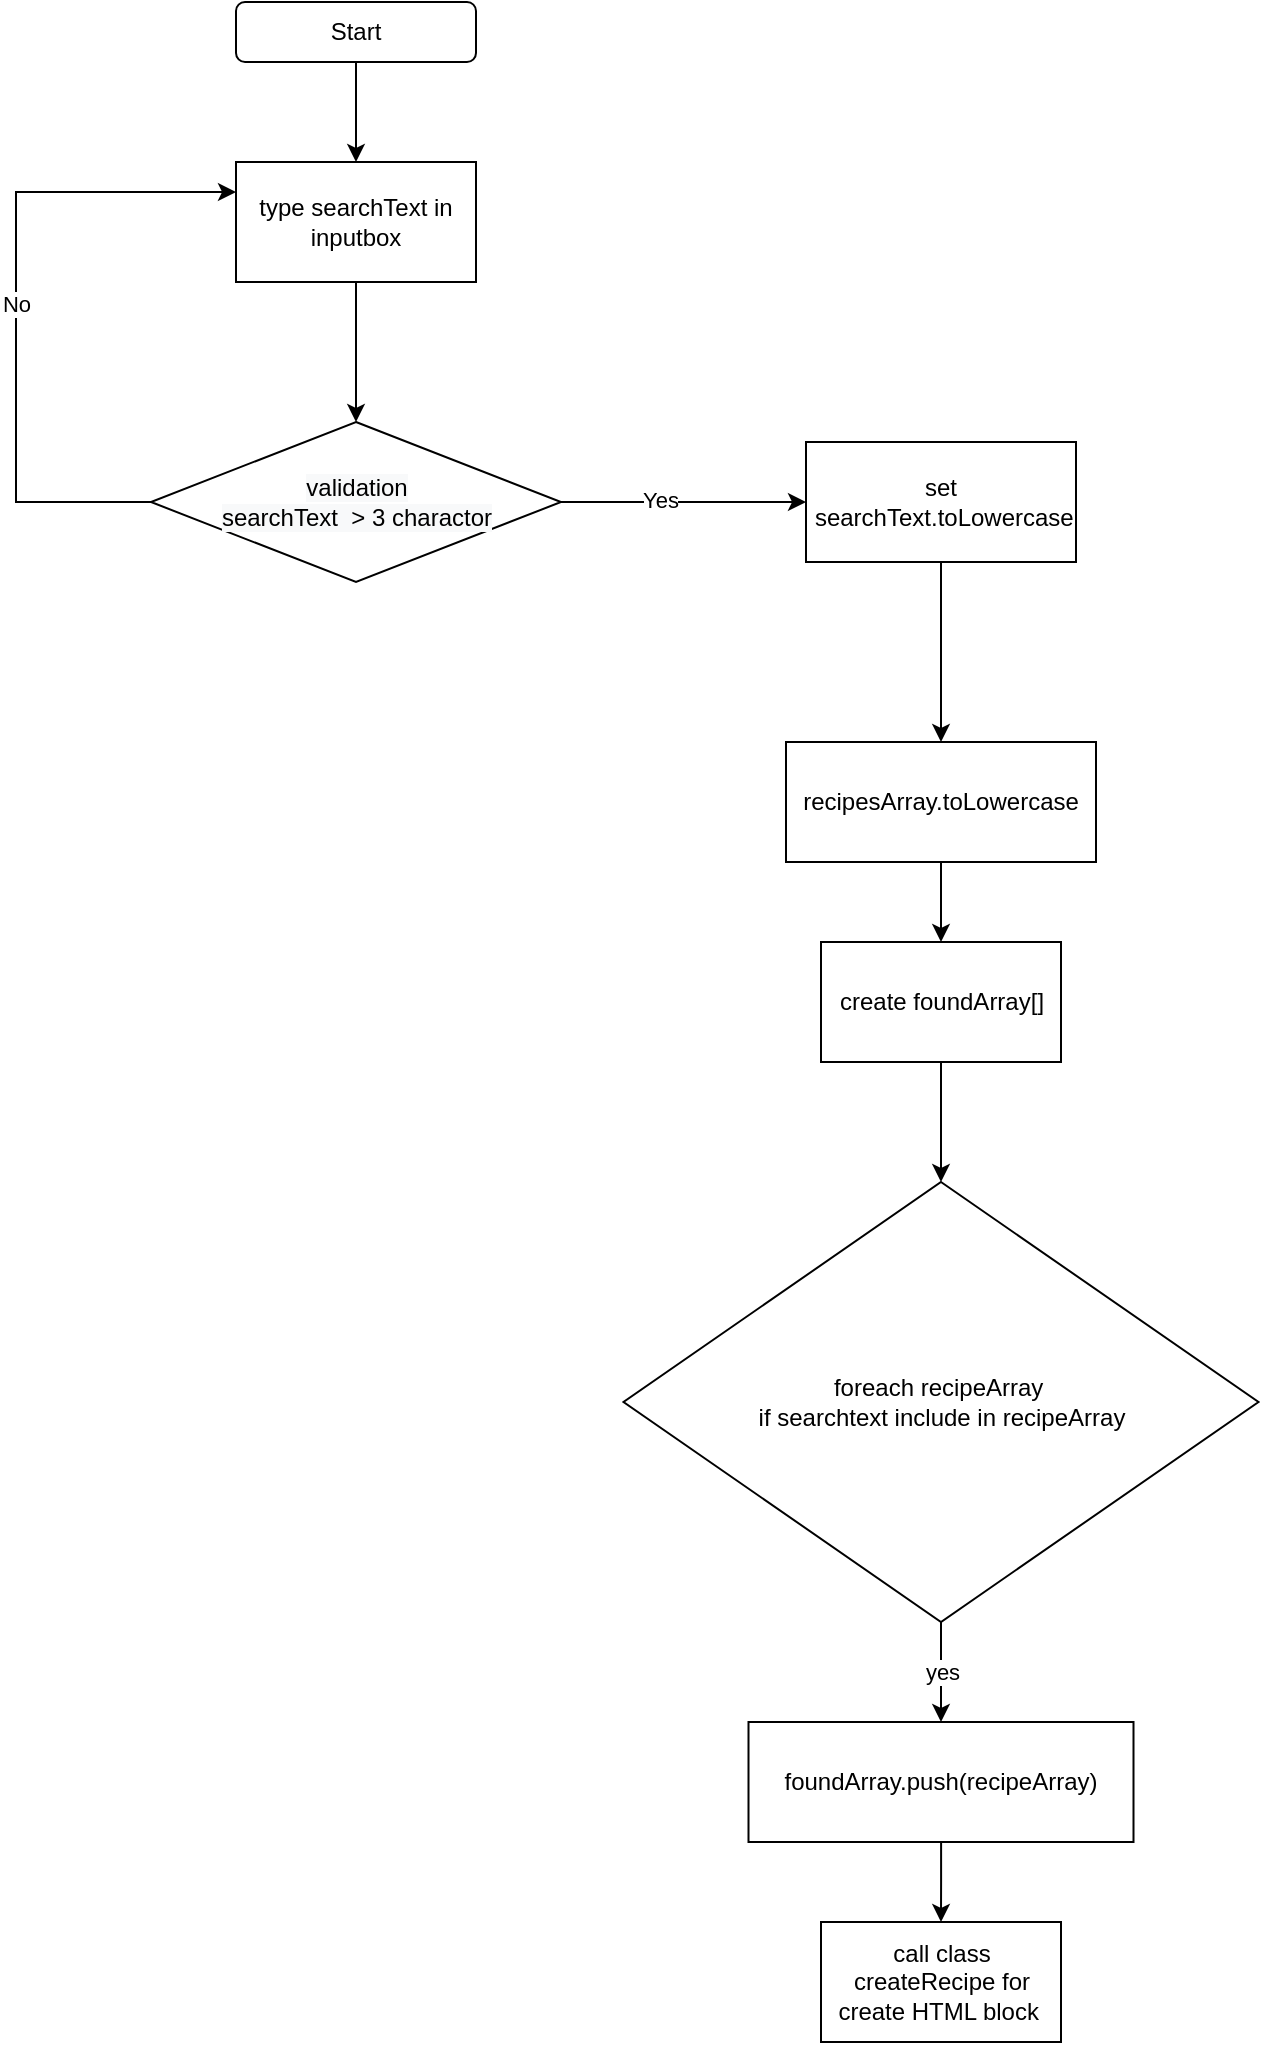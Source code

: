 <mxfile version="15.8.3" type="device"><diagram id="QvSIoyLavAdgsMwOjaQM" name="Page-1"><mxGraphModel dx="1991" dy="762" grid="1" gridSize="10" guides="1" tooltips="1" connect="1" arrows="1" fold="1" page="1" pageScale="1" pageWidth="827" pageHeight="1169" math="0" shadow="0"><root><mxCell id="0"/><mxCell id="1" parent="0"/><mxCell id="ATR0_-sKv2_euPzNMutx-3" value="" style="edgeStyle=orthogonalEdgeStyle;rounded=0;orthogonalLoop=1;jettySize=auto;html=1;" edge="1" parent="1" source="ATR0_-sKv2_euPzNMutx-1" target="ATR0_-sKv2_euPzNMutx-2"><mxGeometry relative="1" as="geometry"/></mxCell><mxCell id="ATR0_-sKv2_euPzNMutx-1" value="Start" style="rounded=1;whiteSpace=wrap;html=1;" vertex="1" parent="1"><mxGeometry x="110" y="40" width="120" height="30" as="geometry"/></mxCell><mxCell id="ATR0_-sKv2_euPzNMutx-5" value="" style="edgeStyle=orthogonalEdgeStyle;rounded=0;orthogonalLoop=1;jettySize=auto;html=1;entryX=0.5;entryY=0;entryDx=0;entryDy=0;" edge="1" parent="1" source="ATR0_-sKv2_euPzNMutx-2" target="ATR0_-sKv2_euPzNMutx-6"><mxGeometry relative="1" as="geometry"><mxPoint x="160" y="220" as="targetPoint"/></mxGeometry></mxCell><mxCell id="ATR0_-sKv2_euPzNMutx-2" value="type searchText in inputbox" style="rounded=0;whiteSpace=wrap;html=1;" vertex="1" parent="1"><mxGeometry x="110" y="120" width="120" height="60" as="geometry"/></mxCell><mxCell id="ATR0_-sKv2_euPzNMutx-8" value="" style="edgeStyle=orthogonalEdgeStyle;rounded=0;orthogonalLoop=1;jettySize=auto;html=1;" edge="1" parent="1" source="ATR0_-sKv2_euPzNMutx-6" target="ATR0_-sKv2_euPzNMutx-7"><mxGeometry relative="1" as="geometry"/></mxCell><mxCell id="ATR0_-sKv2_euPzNMutx-12" value="Yes" style="edgeLabel;html=1;align=center;verticalAlign=middle;resizable=0;points=[];" vertex="1" connectable="0" parent="ATR0_-sKv2_euPzNMutx-8"><mxGeometry x="-0.202" y="1" relative="1" as="geometry"><mxPoint as="offset"/></mxGeometry></mxCell><mxCell id="ATR0_-sKv2_euPzNMutx-11" value="No" style="edgeStyle=orthogonalEdgeStyle;rounded=0;orthogonalLoop=1;jettySize=auto;html=1;entryX=0;entryY=0.25;entryDx=0;entryDy=0;" edge="1" parent="1" source="ATR0_-sKv2_euPzNMutx-6" target="ATR0_-sKv2_euPzNMutx-2"><mxGeometry relative="1" as="geometry"><mxPoint x="-12.5" y="290" as="targetPoint"/><Array as="points"><mxPoint y="290"/><mxPoint y="135"/></Array></mxGeometry></mxCell><mxCell id="ATR0_-sKv2_euPzNMutx-6" value="&lt;span style=&quot;color: rgb(0 , 0 , 0) ; font-family: &amp;#34;helvetica&amp;#34; ; font-size: 12px ; font-style: normal ; font-weight: 400 ; letter-spacing: normal ; text-align: center ; text-indent: 0px ; text-transform: none ; word-spacing: 0px ; background-color: rgb(248 , 249 , 250) ; display: inline ; float: none&quot;&gt;validation&lt;/span&gt;&lt;br style=&quot;color: rgb(0 , 0 , 0) ; font-family: &amp;#34;helvetica&amp;#34; ; font-size: 12px ; font-style: normal ; font-weight: 400 ; letter-spacing: normal ; text-align: center ; text-indent: 0px ; text-transform: none ; word-spacing: 0px ; background-color: rgb(248 , 249 , 250)&quot;&gt;&lt;span style=&quot;color: rgb(0 , 0 , 0) ; font-family: &amp;#34;helvetica&amp;#34; ; font-size: 12px ; font-style: normal ; font-weight: 400 ; letter-spacing: normal ; text-align: center ; text-indent: 0px ; text-transform: none ; word-spacing: 0px ; background-color: rgb(248 , 249 , 250) ; display: inline ; float: none&quot;&gt;searchText&amp;nbsp; &amp;gt; 3 charactor&lt;/span&gt;" style="rhombus;whiteSpace=wrap;html=1;" vertex="1" parent="1"><mxGeometry x="67.5" y="250" width="205" height="80" as="geometry"/></mxCell><mxCell id="ATR0_-sKv2_euPzNMutx-15" value="" style="edgeStyle=orthogonalEdgeStyle;rounded=0;orthogonalLoop=1;jettySize=auto;html=1;" edge="1" parent="1" source="ATR0_-sKv2_euPzNMutx-7" target="ATR0_-sKv2_euPzNMutx-13"><mxGeometry relative="1" as="geometry"/></mxCell><mxCell id="ATR0_-sKv2_euPzNMutx-7" value="set&lt;br&gt;&amp;nbsp;searchText.toLowercase" style="whiteSpace=wrap;html=1;" vertex="1" parent="1"><mxGeometry x="395" y="260" width="135" height="60" as="geometry"/></mxCell><mxCell id="ATR0_-sKv2_euPzNMutx-34" style="edgeStyle=orthogonalEdgeStyle;rounded=0;orthogonalLoop=1;jettySize=auto;html=1;entryX=0.5;entryY=0;entryDx=0;entryDy=0;" edge="1" parent="1" source="ATR0_-sKv2_euPzNMutx-13" target="ATR0_-sKv2_euPzNMutx-30"><mxGeometry relative="1" as="geometry"/></mxCell><mxCell id="ATR0_-sKv2_euPzNMutx-13" value="recipesArray.toLowercase" style="rounded=0;whiteSpace=wrap;html=1;" vertex="1" parent="1"><mxGeometry x="385" y="410" width="155" height="60" as="geometry"/></mxCell><mxCell id="ATR0_-sKv2_euPzNMutx-42" value="yes" style="edgeStyle=orthogonalEdgeStyle;rounded=0;orthogonalLoop=1;jettySize=auto;html=1;" edge="1" parent="1" source="ATR0_-sKv2_euPzNMutx-20" target="ATR0_-sKv2_euPzNMutx-41"><mxGeometry relative="1" as="geometry"/></mxCell><mxCell id="ATR0_-sKv2_euPzNMutx-20" value="foreach recipeArray&amp;nbsp;&lt;br&gt;if searchtext include in recipeArray" style="rhombus;whiteSpace=wrap;html=1;rounded=0;" vertex="1" parent="1"><mxGeometry x="303.75" y="630" width="317.5" height="220" as="geometry"/></mxCell><mxCell id="ATR0_-sKv2_euPzNMutx-36" style="edgeStyle=orthogonalEdgeStyle;rounded=0;orthogonalLoop=1;jettySize=auto;html=1;exitX=0.5;exitY=1;exitDx=0;exitDy=0;entryX=0.5;entryY=0;entryDx=0;entryDy=0;" edge="1" parent="1" source="ATR0_-sKv2_euPzNMutx-30" target="ATR0_-sKv2_euPzNMutx-20"><mxGeometry relative="1" as="geometry"/></mxCell><mxCell id="ATR0_-sKv2_euPzNMutx-30" value="create foundArray[]" style="whiteSpace=wrap;html=1;rounded=0;" vertex="1" parent="1"><mxGeometry x="402.5" y="510" width="120" height="60" as="geometry"/></mxCell><mxCell id="ATR0_-sKv2_euPzNMutx-44" value="" style="edgeStyle=orthogonalEdgeStyle;rounded=0;orthogonalLoop=1;jettySize=auto;html=1;" edge="1" parent="1" source="ATR0_-sKv2_euPzNMutx-41" target="ATR0_-sKv2_euPzNMutx-43"><mxGeometry relative="1" as="geometry"/></mxCell><mxCell id="ATR0_-sKv2_euPzNMutx-41" value="foundArray.push(recipeArray)" style="whiteSpace=wrap;html=1;rounded=0;" vertex="1" parent="1"><mxGeometry x="366.25" y="900" width="192.5" height="60" as="geometry"/></mxCell><mxCell id="ATR0_-sKv2_euPzNMutx-43" value="call class createRecipe for create HTML block&amp;nbsp;" style="rounded=0;whiteSpace=wrap;html=1;" vertex="1" parent="1"><mxGeometry x="402.5" y="1000" width="120" height="60" as="geometry"/></mxCell></root></mxGraphModel></diagram></mxfile>